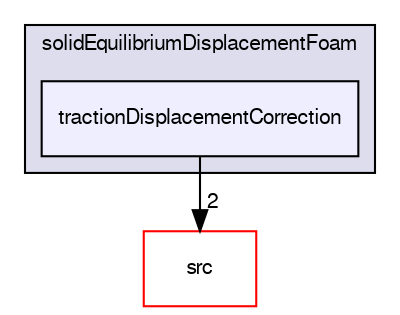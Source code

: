 digraph "applications/solvers/stressAnalysis/solidEquilibriumDisplacementFoam/tractionDisplacementCorrection" {
  bgcolor=transparent;
  compound=true
  node [ fontsize="10", fontname="FreeSans"];
  edge [ labelfontsize="10", labelfontname="FreeSans"];
  subgraph clusterdir_c8f91b40afbb779ea3f2ce855a63e7b5 {
    graph [ bgcolor="#ddddee", pencolor="black", label="solidEquilibriumDisplacementFoam" fontname="FreeSans", fontsize="10", URL="dir_c8f91b40afbb779ea3f2ce855a63e7b5.html"]
  dir_22e19ad90339695800deaab7faa4fde9 [shape=box, label="tractionDisplacementCorrection", style="filled", fillcolor="#eeeeff", pencolor="black", URL="dir_22e19ad90339695800deaab7faa4fde9.html"];
  }
  dir_68267d1309a1af8e8297ef4c3efbcdba [shape=box label="src" color="red" URL="dir_68267d1309a1af8e8297ef4c3efbcdba.html"];
  dir_22e19ad90339695800deaab7faa4fde9->dir_68267d1309a1af8e8297ef4c3efbcdba [headlabel="2", labeldistance=1.5 headhref="dir_000288_000577.html"];
}
